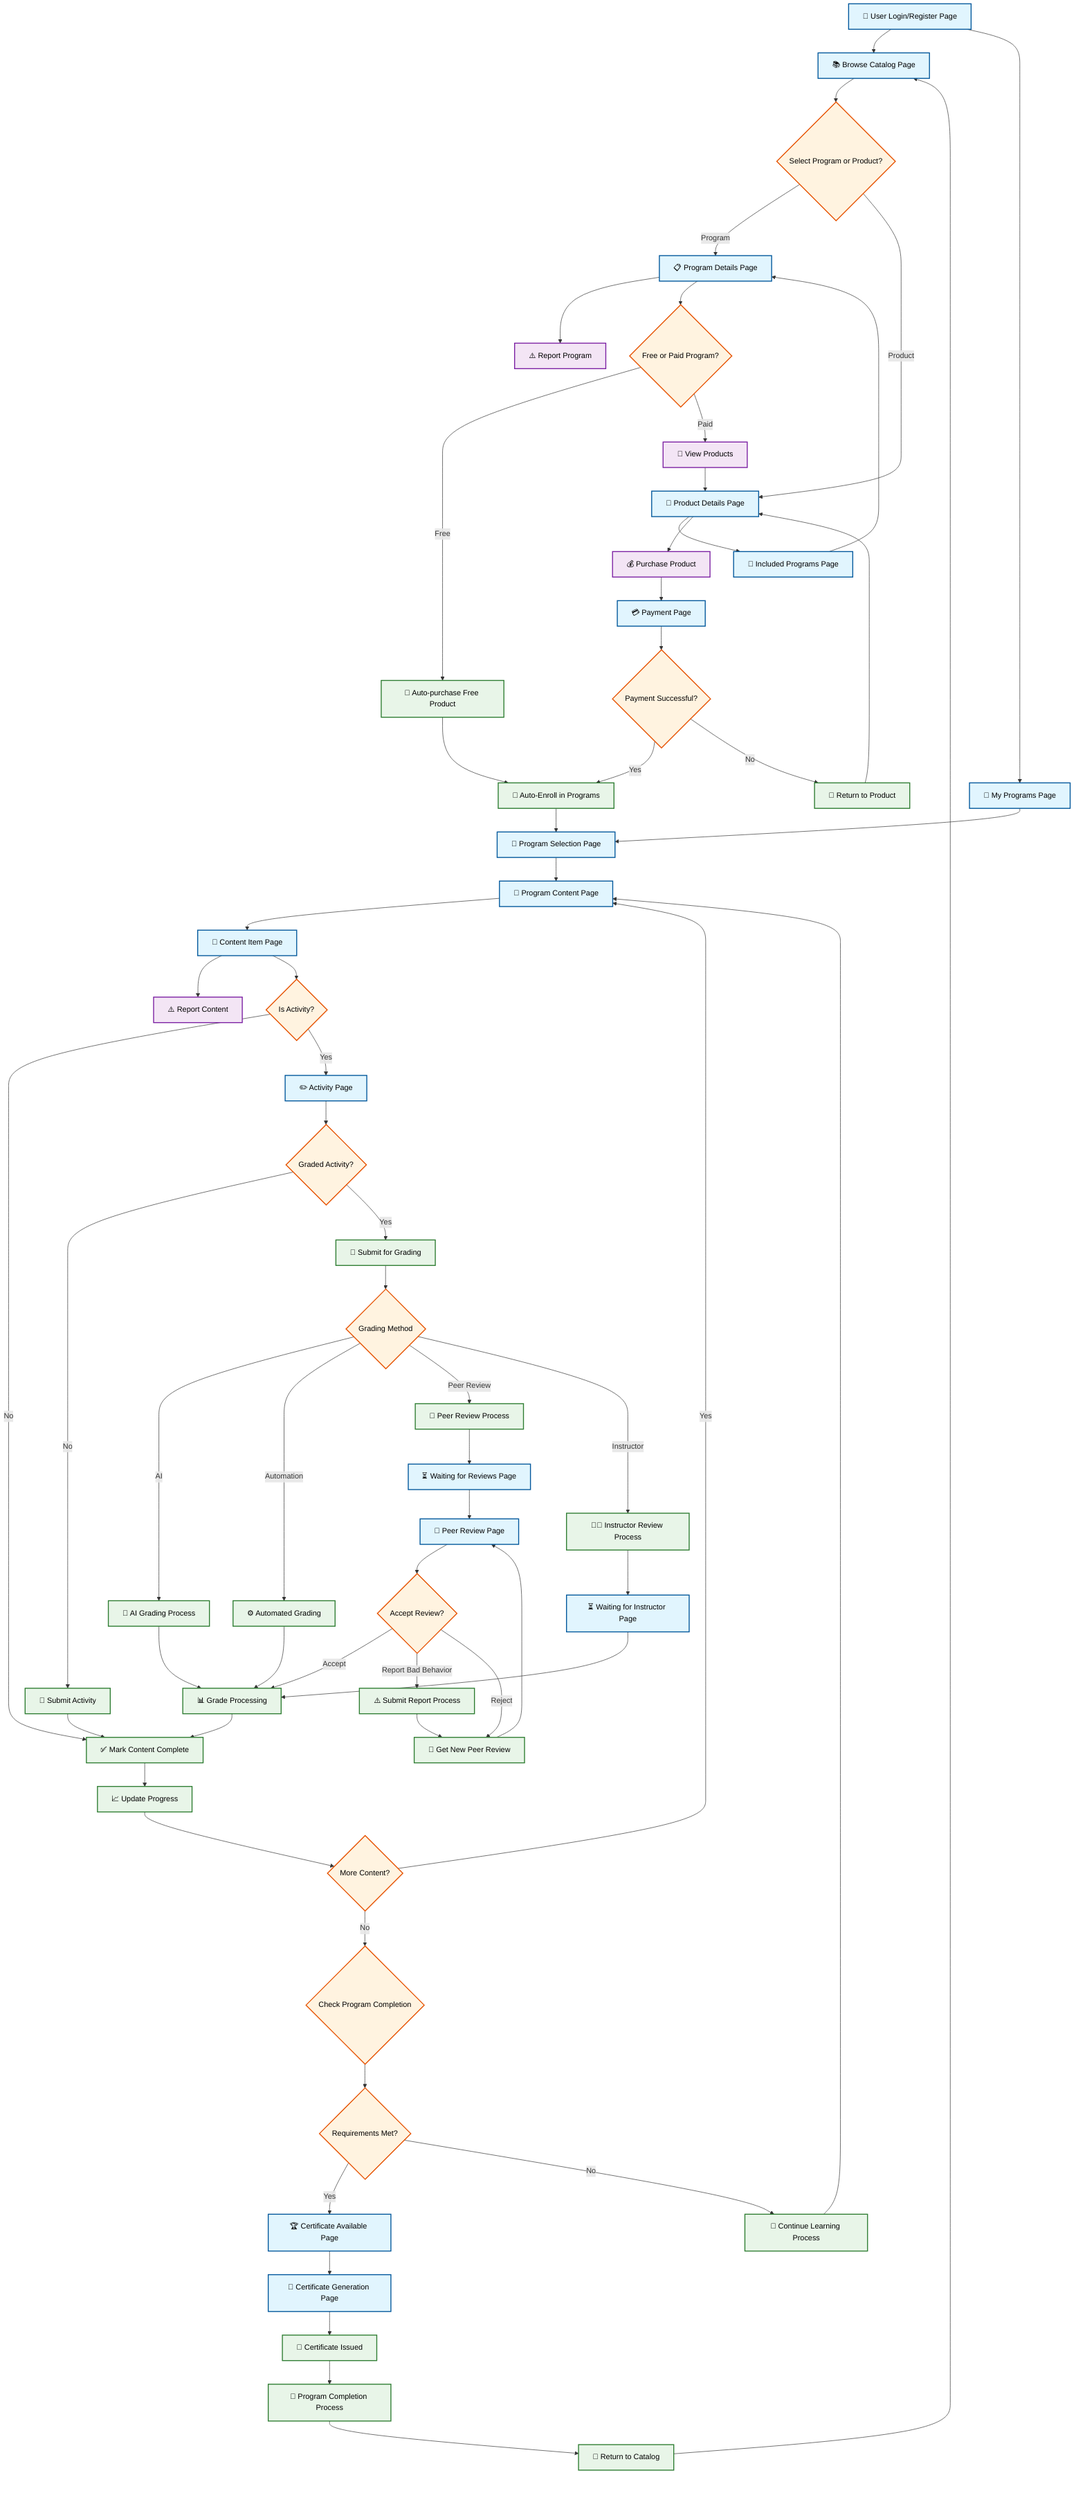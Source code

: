 flowchart TD
    %% UI Pages/Screens (Blue rectangles)
    UserAuth["🔐 User Login/Register Page"]:::page
    BrowseCatalog["📚 Browse Catalog Page"]:::page  
    BrowseOwned["📖 My Programs Page"]:::page
    ViewProgram["📋 Program Details Page"]:::page
    ViewProduct["🛒 Product Details Page"]:::page
    ViewIncluded["📄 Included Programs Page"]:::page
    PaymentProcess["💳 Payment Page"]:::page
    SelectProgram["🎯 Program Selection Page"]:::page
    AccessContent["📖 Program Content Page"]:::page
    ViewContentItem["📝 Content Item Page"]:::page
    StartActivity["✏️ Activity Page"]:::page
    WaitPeerReviews["⏳ Waiting for Reviews Page"]:::page
    ReviewPeerFeedback["👥 Peer Review Page"]:::page
    WaitInstructor["⏳ Waiting for Instructor Page"]:::page
    CertificateNotification["🏆 Certificate Available Page"]:::page
    GenerateCertificate["📜 Certificate Generation Page"]:::page

    %% Business Logic (Orange diamonds/circles)
    SelectType{"Select Program or Product?"}:::logic
    CheckPrice{"Free or Paid Program?"}:::logic
    PaymentCheck{"Payment Successful?"}:::logic
    CheckActivity{"Is Activity?"}:::logic
    CheckGraded{"Graded Activity?"}:::logic
    GradingMethod{"Grading Method"}:::logic
    AcceptReview{"Accept Review?"}:::logic
    CheckMoreContent{"More Content?"}:::logic
    CheckCompletion{"Check Program Completion"}:::logic
    RequirementsMet{"Requirements Met?"}:::logic

    %% Backend Processing (Green rounded rectangles)
    AutoBuyFree["🔄 Auto-purchase Free Product"]:::process
    AutoEnroll["🔄 Auto-Enroll in Programs"]:::process
    SubmitActivity["🔄 Submit Activity"]:::process
    SubmitForGrading["🔄 Submit for Grading"]:::process
    AIGrading["🤖 AI Grading Process"]:::process
    AutoGrading["⚙️ Automated Grading"]:::process
    PeerReview["👥 Peer Review Process"]:::process
    InstructorReview["👨‍🏫 Instructor Review Process"]:::process
    ReceiveGrade["📊 Grade Processing"]:::process
    CompleteContent["✅ Mark Content Complete"]:::process
    UpdateProgress["📈 Update Progress"]:::process
    ContinueLearning["🔄 Continue Learning Process"]:::process
    CertificateIssued["📜 Certificate Issued"]:::process
    ProgramCompleted["🎉 Program Completion Process"]:::process
    ReturnToCatalog["🔄 Return to Catalog"]:::process
    ReturnToProduct["🔄 Return to Product"]:::process
    SubmitReport["⚠️ Submit Report Process"]:::process
    GetNewPeerReview["🔄 Get New Peer Review"]:::process

    %% User Actions (Purple rounded rectangles)
    ReportProgram["⚠️ Report Program"]:::action
    ReportContent["⚠️ Report Content"]:::action
    ViewProducts["👀 View Products"]:::action
    PurchaseProduct["💰 Purchase Product"]:::action

    %% Flow connections
    UserAuth --> BrowseCatalog & BrowseOwned
    BrowseCatalog --> SelectType
    SelectType -- Program --> ViewProgram
    SelectType -- Product --> ViewProduct
    ViewProgram --> ReportProgram & CheckPrice
    CheckPrice -- Free --> AutoBuyFree
    CheckPrice -- Paid --> ViewProducts
    ViewProduct --> ViewIncluded & PurchaseProduct
    ViewIncluded --> ViewProgram
    PurchaseProduct --> PaymentProcess
    PaymentProcess --> PaymentCheck
    PaymentCheck -- Yes --> AutoEnroll
    PaymentCheck -- No --> ReturnToProduct
    AutoBuyFree --> AutoEnroll
    AutoEnroll --> SelectProgram
    SelectProgram --> AccessContent
    AccessContent --> ViewContentItem
    ViewContentItem --> ReportContent & CheckActivity
    CheckActivity -- No --> CompleteContent
    CheckActivity -- Yes --> StartActivity
    StartActivity --> CheckGraded
    CheckGraded -- No --> SubmitActivity
    CheckGraded -- Yes --> SubmitForGrading
    SubmitForGrading --> GradingMethod
    GradingMethod -- AI --> AIGrading
    GradingMethod -- Automation --> AutoGrading
    GradingMethod -- Peer Review --> PeerReview
    GradingMethod -- Instructor --> InstructorReview
    AIGrading --> ReceiveGrade
    AutoGrading --> ReceiveGrade
    PeerReview --> WaitPeerReviews
    WaitPeerReviews --> ReviewPeerFeedback
    ReviewPeerFeedback --> AcceptReview
    AcceptReview -- Accept --> ReceiveGrade
    AcceptReview -- Report Bad Behavior --> SubmitReport
    SubmitReport --> GetNewPeerReview
    GetNewPeerReview --> ReviewPeerFeedback
    InstructorReview --> WaitInstructor
    WaitInstructor --> ReceiveGrade
    SubmitActivity --> CompleteContent
    ReceiveGrade --> CompleteContent
    CompleteContent --> UpdateProgress
    UpdateProgress --> CheckMoreContent
    CheckMoreContent -- Yes --> AccessContent
    CheckMoreContent -- No --> CheckCompletion
    CheckCompletion --> RequirementsMet
    RequirementsMet -- Yes --> CertificateNotification
    RequirementsMet -- No --> ContinueLearning
    CertificateNotification --> GenerateCertificate
    ContinueLearning --> AccessContent
    GenerateCertificate --> CertificateIssued
    CertificateIssued --> ProgramCompleted
    ProgramCompleted --> ReturnToCatalog
    ReturnToCatalog --> BrowseCatalog
    ViewProducts --> ViewProduct
    ReturnToProduct --> ViewProduct
    BrowseOwned --> SelectProgram
    AcceptReview -- Reject --> GetNewPeerReview

    %% Styling
    classDef page fill:#e1f5fe,stroke:#01579b,stroke-width:2px,color:#000
    classDef logic fill:#fff3e0,stroke:#e65100,stroke-width:2px,color:#000
    classDef process fill:#e8f5e8,stroke:#2e7d32,stroke-width:2px,color:#000
    classDef action fill:#f3e5f5,stroke:#7b1fa2,stroke-width:2px,color:#000